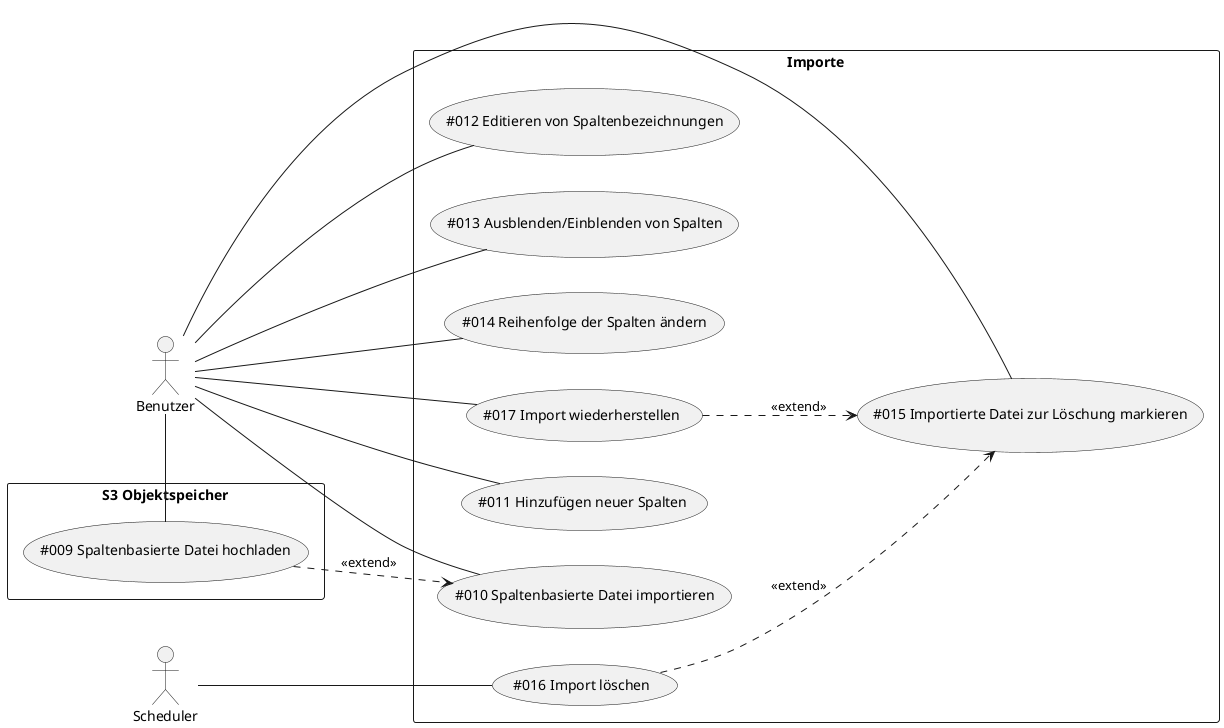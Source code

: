 @startuml
left to right direction

actor Benutzer as Actor1
actor Scheduler as Actor2

rectangle "S3 Objektspeicher" {
    (#009 Spaltenbasierte Datei hochladen) as (UC9)
}

rectangle "Importe" {
    (#012 Editieren von Spaltenbezeichnungen) as (UC12)
    (#015 Importierte Datei zur Löschung markieren) as (UC15)
    (#010 Spaltenbasierte Datei importieren) as (UC10)
    (#011 Hinzufügen neuer Spalten) as (UC11)
    (#013 Ausblenden/Einblenden von Spalten) as (UC13)
    (#014 Reihenfolge der Spalten ändern) as (UC14)
    (#016 Import löschen) as (UC16)
    (#017 Import wiederherstellen) as (UC17)
}

Actor2 -- (UC16)

Actor1 - (UC9)
Actor1 - (UC10)
Actor1 - (UC11)
Actor1 - (UC12)
Actor1 - (UC13)
Actor1 - (UC14)
Actor1 - (UC15)
Actor1 - (UC17)

(UC9) ..> UC10 : <<extend>>
(UC16) ..> (UC15) : <<extend>>
(UC17) ..> UC15 : <<extend>>

@enduml